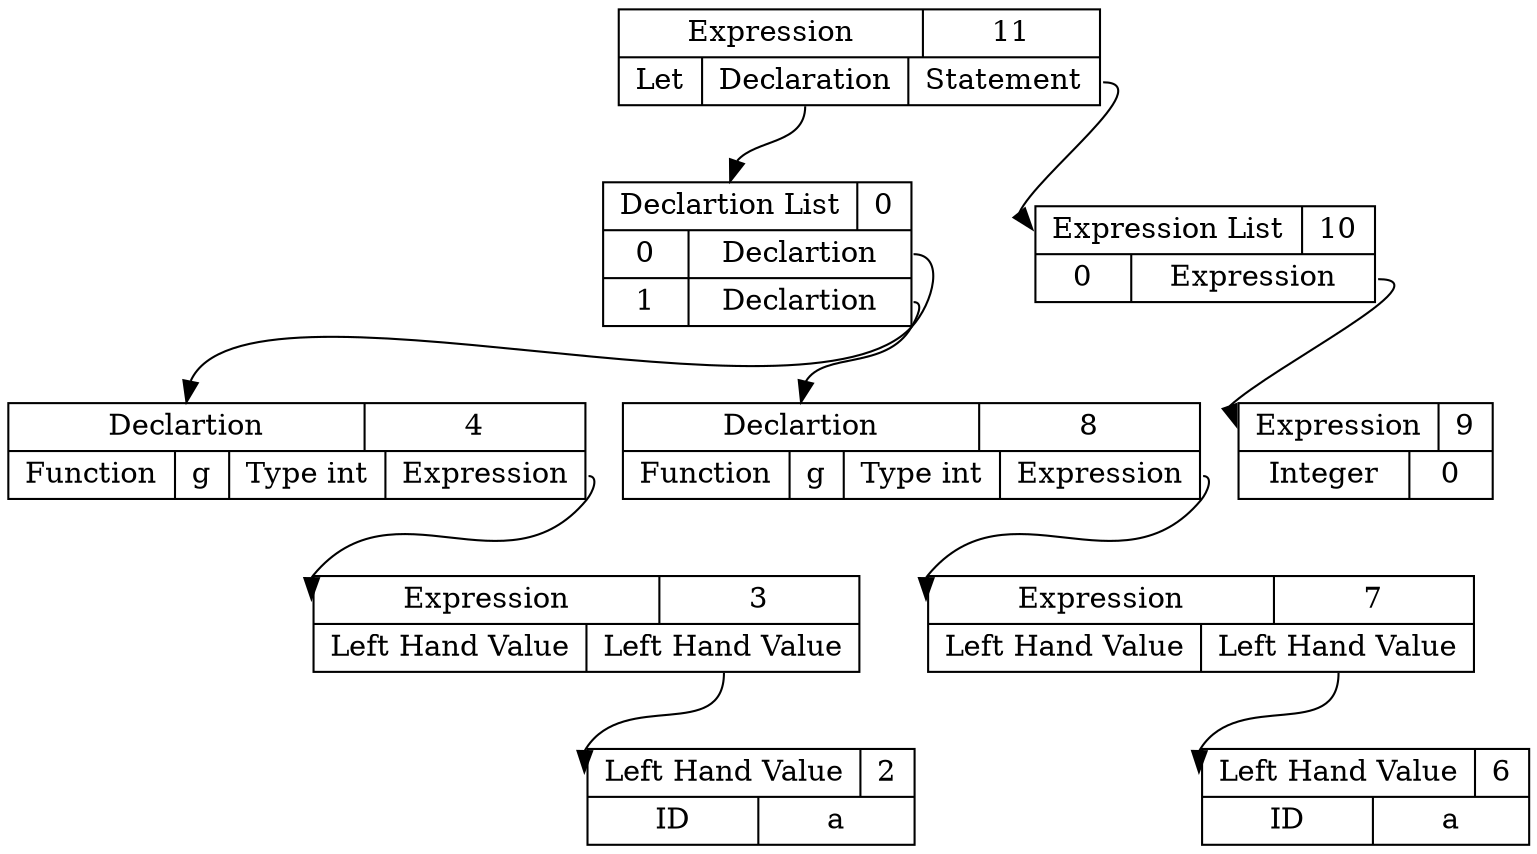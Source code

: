 digraph ast {
11 [shape=record, label="{ { <ptr> Expression | 11 } |{ Let | <dec> Declaration | <stmt> Statement } } "];
4 [shape=record, label="{ { <ptr> Declartion | 4 } | {Function | g | Type int | <exp> Expression } }"];
3 [shape=record, label="{ { <ptr> Expression | 3 } |{ Left Hand Value | <lval> Left Hand Value} }"];
2 [shape=record, label="{ { <ptr> Left Hand Value | 2 } | { ID | a } } "];
3:lval -> 2:ptr
4:exp -> 3:ptr;
0:pos0 -> 4:ptr;
8 [shape=record, label="{ { <ptr> Declartion | 8 } | {Function | g | Type int | <exp> Expression } }"];
7 [shape=record, label="{ { <ptr> Expression | 7 } |{ Left Hand Value | <lval> Left Hand Value} }"];
6 [shape=record, label="{ { <ptr> Left Hand Value | 6 } | { ID | a } } "];
7:lval -> 6:ptr
8:exp -> 7:ptr;
0:pos1 -> 8:ptr;
0 [shape=record, label="{ { <ptr> Declartion List | 0 } | { 0 | <pos0> Declartion }| { 1 | <pos1> Declartion } }"];
11:dec -> 0:ptr
9 [shape=record, label="{ { <ptr> Expression | 9 } |{ Integer | 0 } }"];
10:pos0 -> 9:ptr;
10 [shape=record, label="{ { <ptr> Expression List | 10 } | { 0 | <pos0> Expression } }"];
11:stmt -> 10:ptr
}
